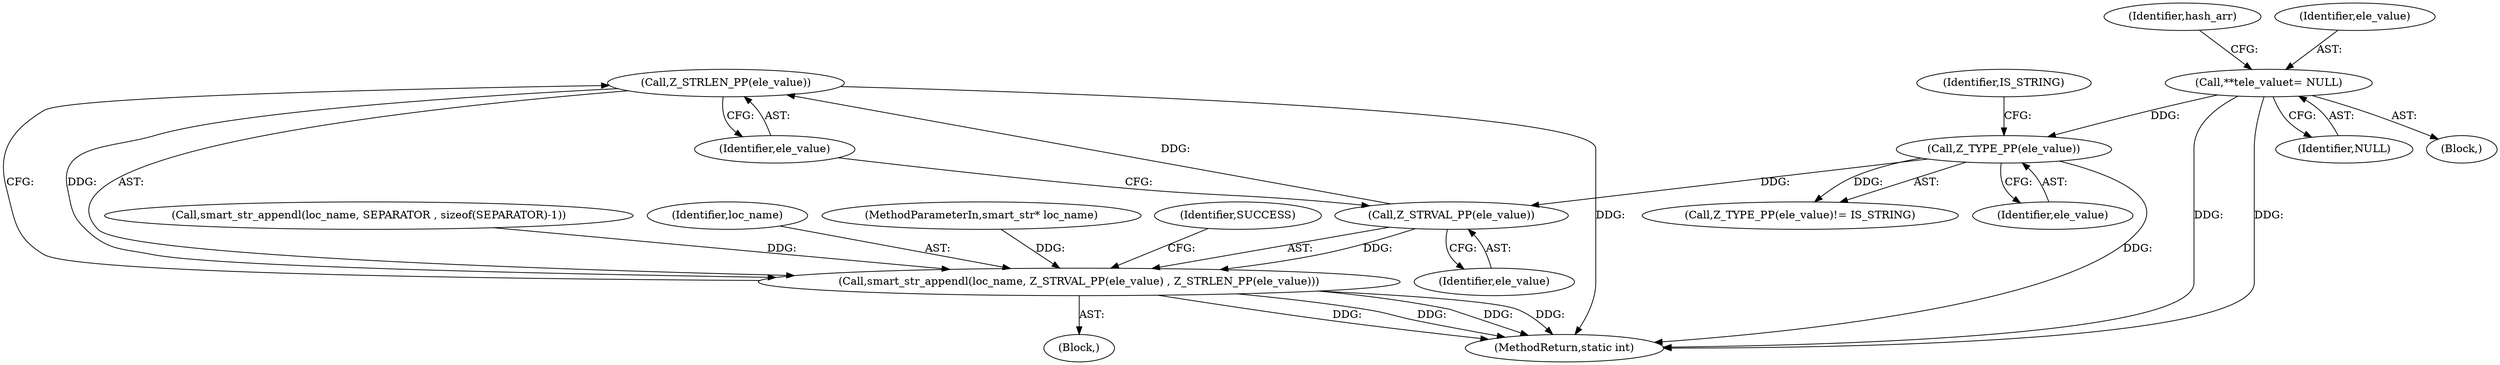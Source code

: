 digraph "0_php-src_97eff7eb57fc2320c267a949cffd622c38712484?w=1_15@pointer" {
"1000158" [label="(Call,Z_STRLEN_PP(ele_value))"];
"1000156" [label="(Call,Z_STRVAL_PP(ele_value))"];
"1000128" [label="(Call,Z_TYPE_PP(ele_value))"];
"1000108" [label="(Call,**\tele_value\t= NULL)"];
"1000154" [label="(Call,smart_str_appendl(loc_name, Z_STRVAL_PP(ele_value) , Z_STRLEN_PP(ele_value)))"];
"1000108" [label="(Call,**\tele_value\t= NULL)"];
"1000147" [label="(Call,smart_str_appendl(loc_name, SEPARATOR , sizeof(SEPARATOR)-1))"];
"1000156" [label="(Call,Z_STRVAL_PP(ele_value))"];
"1000130" [label="(Identifier,IS_STRING)"];
"1000110" [label="(Identifier,NULL)"];
"1000114" [label="(Identifier,hash_arr)"];
"1000127" [label="(Call,Z_TYPE_PP(ele_value)!= IS_STRING)"];
"1000109" [label="(Identifier,ele_value)"];
"1000159" [label="(Identifier,ele_value)"];
"1000128" [label="(Call,Z_TYPE_PP(ele_value))"];
"1000164" [label="(MethodReturn,static int)"];
"1000154" [label="(Call,smart_str_appendl(loc_name, Z_STRVAL_PP(ele_value) , Z_STRLEN_PP(ele_value)))"];
"1000125" [label="(Block,)"];
"1000155" [label="(Identifier,loc_name)"];
"1000103" [label="(MethodParameterIn,smart_str* loc_name)"];
"1000161" [label="(Identifier,SUCCESS)"];
"1000106" [label="(Block,)"];
"1000158" [label="(Call,Z_STRLEN_PP(ele_value))"];
"1000129" [label="(Identifier,ele_value)"];
"1000157" [label="(Identifier,ele_value)"];
"1000158" -> "1000154"  [label="AST: "];
"1000158" -> "1000159"  [label="CFG: "];
"1000159" -> "1000158"  [label="AST: "];
"1000154" -> "1000158"  [label="CFG: "];
"1000158" -> "1000164"  [label="DDG: "];
"1000158" -> "1000154"  [label="DDG: "];
"1000156" -> "1000158"  [label="DDG: "];
"1000156" -> "1000154"  [label="AST: "];
"1000156" -> "1000157"  [label="CFG: "];
"1000157" -> "1000156"  [label="AST: "];
"1000159" -> "1000156"  [label="CFG: "];
"1000156" -> "1000154"  [label="DDG: "];
"1000128" -> "1000156"  [label="DDG: "];
"1000128" -> "1000127"  [label="AST: "];
"1000128" -> "1000129"  [label="CFG: "];
"1000129" -> "1000128"  [label="AST: "];
"1000130" -> "1000128"  [label="CFG: "];
"1000128" -> "1000164"  [label="DDG: "];
"1000128" -> "1000127"  [label="DDG: "];
"1000108" -> "1000128"  [label="DDG: "];
"1000108" -> "1000106"  [label="AST: "];
"1000108" -> "1000110"  [label="CFG: "];
"1000109" -> "1000108"  [label="AST: "];
"1000110" -> "1000108"  [label="AST: "];
"1000114" -> "1000108"  [label="CFG: "];
"1000108" -> "1000164"  [label="DDG: "];
"1000108" -> "1000164"  [label="DDG: "];
"1000154" -> "1000125"  [label="AST: "];
"1000155" -> "1000154"  [label="AST: "];
"1000161" -> "1000154"  [label="CFG: "];
"1000154" -> "1000164"  [label="DDG: "];
"1000154" -> "1000164"  [label="DDG: "];
"1000154" -> "1000164"  [label="DDG: "];
"1000154" -> "1000164"  [label="DDG: "];
"1000147" -> "1000154"  [label="DDG: "];
"1000103" -> "1000154"  [label="DDG: "];
}
